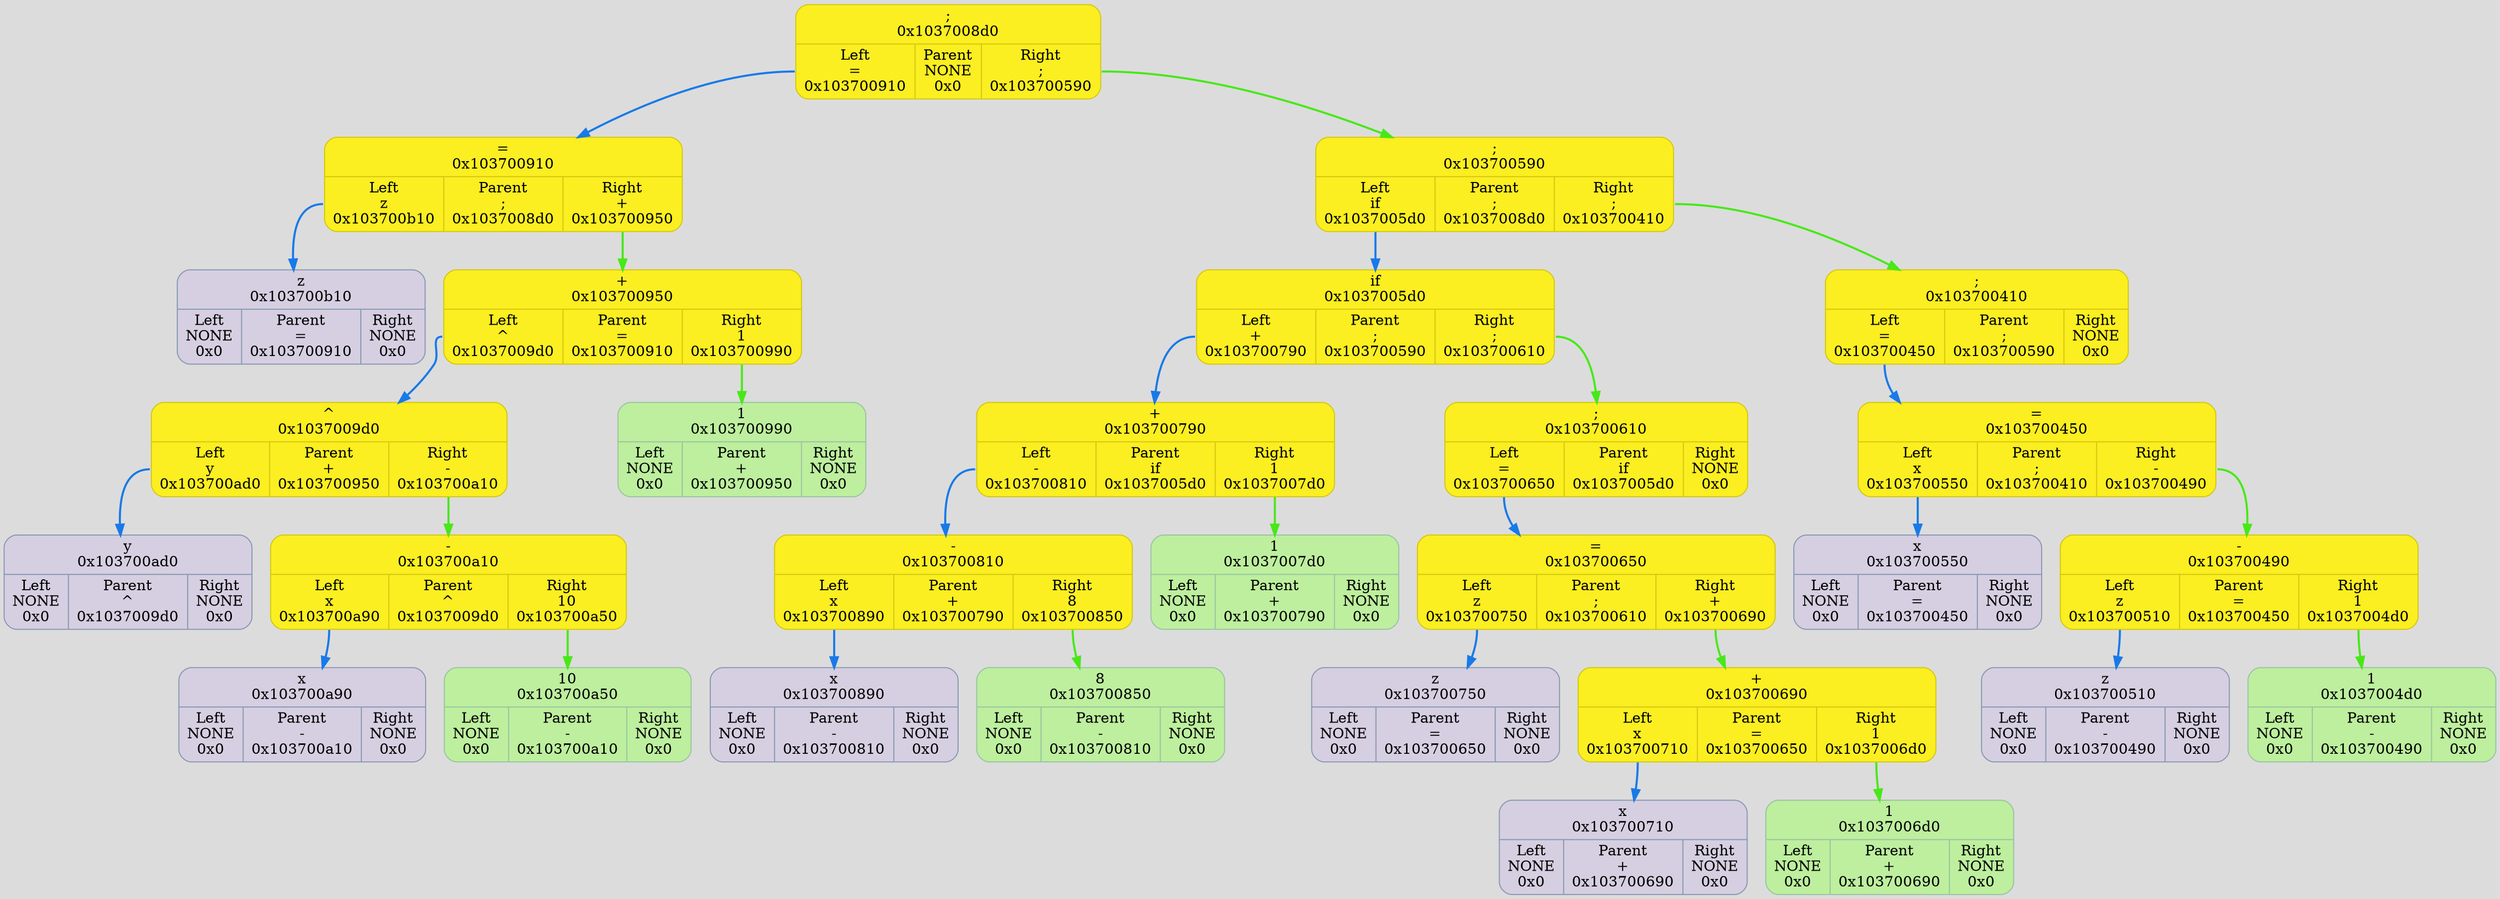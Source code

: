 digraph {
	fontname = "UbuntuMono";
	bgcolor = "#DCDCDC";

	node0x1037008d0 [ shape = Mrecord; style = filled; fillcolor = "#FBEE21"; color = "#D3C70D"; fontcolor = "#000000"; label = " { ;\n0x1037008d0 | { <left> Left\n=\n0x103700910 | Parent\nNONE\n0x0 | <right> Right\n;\n0x103700590 } } "; ];
	node0x1037008d0:<left> -> node0x103700910 [ style = "bold"; color = "#187AE8"; label = ""; ];
	node0x103700910 [ shape = Mrecord; style = filled; fillcolor = "#FBEE21"; color = "#D3C70D"; fontcolor = "#000000"; label = " { =\n0x103700910 | { <left> Left\nz\n0x103700b10 | Parent\n;\n0x1037008d0 | <right> Right\n+\n0x103700950 } } "; ];
	node0x103700910:<left> -> node0x103700b10 [ style = "bold"; color = "#187AE8"; label = ""; ];
	node0x103700b10 [ shape = Mrecord; style = filled; fillcolor = "#D5CFE1"; color = "#8797b2"; fontcolor = "#000000"; label = " { z\n0x103700b10 | { <left> Left\nNONE\n0x0 | Parent\n=\n0x103700910 | <right> Right\nNONE\n0x0 } } "; ];
	node0x103700950 [ shape = Mrecord; style = filled; fillcolor = "#FBEE21"; color = "#D3C70D"; fontcolor = "#000000"; label = " { +\n0x103700950 | { <left> Left\n^\n0x1037009d0 | Parent\n=\n0x103700910 | <right> Right\n1\n0x103700990 } } "; ];
	node0x103700950:<left> -> node0x1037009d0 [ style = "bold"; color = "#187AE8"; label = ""; ];
	node0x1037009d0 [ shape = Mrecord; style = filled; fillcolor = "#FBEE21"; color = "#D3C70D"; fontcolor = "#000000"; label = " { ^\n0x1037009d0 | { <left> Left\ny\n0x103700ad0 | Parent\n+\n0x103700950 | <right> Right\n-\n0x103700a10 } } "; ];
	node0x1037009d0:<left> -> node0x103700ad0 [ style = "bold"; color = "#187AE8"; label = ""; ];
	node0x103700ad0 [ shape = Mrecord; style = filled; fillcolor = "#D5CFE1"; color = "#8797b2"; fontcolor = "#000000"; label = " { y\n0x103700ad0 | { <left> Left\nNONE\n0x0 | Parent\n^\n0x1037009d0 | <right> Right\nNONE\n0x0 } } "; ];
	node0x103700a10 [ shape = Mrecord; style = filled; fillcolor = "#FBEE21"; color = "#D3C70D"; fontcolor = "#000000"; label = " { -\n0x103700a10 | { <left> Left\nx\n0x103700a90 | Parent\n^\n0x1037009d0 | <right> Right\n10\n0x103700a50 } } "; ];
	node0x103700a10:<left> -> node0x103700a90 [ style = "bold"; color = "#187AE8"; label = ""; ];
	node0x103700a90 [ shape = Mrecord; style = filled; fillcolor = "#D5CFE1"; color = "#8797b2"; fontcolor = "#000000"; label = " { x\n0x103700a90 | { <left> Left\nNONE\n0x0 | Parent\n-\n0x103700a10 | <right> Right\nNONE\n0x0 } } "; ];
	node0x103700a50 [ shape = Mrecord; style = filled; fillcolor = "#BDEF9E"; color = "#99c2a2"; fontcolor = "#000000"; label = " { 10\n0x103700a50 | { <left> Left\nNONE\n0x0 | Parent\n-\n0x103700a10 | <right> Right\nNONE\n0x0 } } "; ];
	node0x103700a10:<right> -> node0x103700a50 [ style = "bold"; color = "#48E818"; label = ""; ];
	node0x1037009d0:<right> -> node0x103700a10 [ style = "bold"; color = "#48E818"; label = ""; ];
	node0x103700990 [ shape = Mrecord; style = filled; fillcolor = "#BDEF9E"; color = "#99c2a2"; fontcolor = "#000000"; label = " { 1\n0x103700990 | { <left> Left\nNONE\n0x0 | Parent\n+\n0x103700950 | <right> Right\nNONE\n0x0 } } "; ];
	node0x103700950:<right> -> node0x103700990 [ style = "bold"; color = "#48E818"; label = ""; ];
	node0x103700910:<right> -> node0x103700950 [ style = "bold"; color = "#48E818"; label = ""; ];
	node0x103700590 [ shape = Mrecord; style = filled; fillcolor = "#FBEE21"; color = "#D3C70D"; fontcolor = "#000000"; label = " { ;\n0x103700590 | { <left> Left\nif\n0x1037005d0 | Parent\n;\n0x1037008d0 | <right> Right\n;\n0x103700410 } } "; ];
	node0x103700590:<left> -> node0x1037005d0 [ style = "bold"; color = "#187AE8"; label = ""; ];
	node0x1037005d0 [ shape = Mrecord; style = filled; fillcolor = "#FBEE21"; color = "#D3C70D"; fontcolor = "#000000"; label = " { if\n0x1037005d0 | { <left> Left\n+\n0x103700790 | Parent\n;\n0x103700590 | <right> Right\n;\n0x103700610 } } "; ];
	node0x1037005d0:<left> -> node0x103700790 [ style = "bold"; color = "#187AE8"; label = ""; ];
	node0x103700790 [ shape = Mrecord; style = filled; fillcolor = "#FBEE21"; color = "#D3C70D"; fontcolor = "#000000"; label = " { +\n0x103700790 | { <left> Left\n-\n0x103700810 | Parent\nif\n0x1037005d0 | <right> Right\n1\n0x1037007d0 } } "; ];
	node0x103700790:<left> -> node0x103700810 [ style = "bold"; color = "#187AE8"; label = ""; ];
	node0x103700810 [ shape = Mrecord; style = filled; fillcolor = "#FBEE21"; color = "#D3C70D"; fontcolor = "#000000"; label = " { -\n0x103700810 | { <left> Left\nx\n0x103700890 | Parent\n+\n0x103700790 | <right> Right\n8\n0x103700850 } } "; ];
	node0x103700810:<left> -> node0x103700890 [ style = "bold"; color = "#187AE8"; label = ""; ];
	node0x103700890 [ shape = Mrecord; style = filled; fillcolor = "#D5CFE1"; color = "#8797b2"; fontcolor = "#000000"; label = " { x\n0x103700890 | { <left> Left\nNONE\n0x0 | Parent\n-\n0x103700810 | <right> Right\nNONE\n0x0 } } "; ];
	node0x103700850 [ shape = Mrecord; style = filled; fillcolor = "#BDEF9E"; color = "#99c2a2"; fontcolor = "#000000"; label = " { 8\n0x103700850 | { <left> Left\nNONE\n0x0 | Parent\n-\n0x103700810 | <right> Right\nNONE\n0x0 } } "; ];
	node0x103700810:<right> -> node0x103700850 [ style = "bold"; color = "#48E818"; label = ""; ];
	node0x1037007d0 [ shape = Mrecord; style = filled; fillcolor = "#BDEF9E"; color = "#99c2a2"; fontcolor = "#000000"; label = " { 1\n0x1037007d0 | { <left> Left\nNONE\n0x0 | Parent\n+\n0x103700790 | <right> Right\nNONE\n0x0 } } "; ];
	node0x103700790:<right> -> node0x1037007d0 [ style = "bold"; color = "#48E818"; label = ""; ];
	node0x103700610 [ shape = Mrecord; style = filled; fillcolor = "#FBEE21"; color = "#D3C70D"; fontcolor = "#000000"; label = " { ;\n0x103700610 | { <left> Left\n=\n0x103700650 | Parent\nif\n0x1037005d0 | <right> Right\nNONE\n0x0 } } "; ];
	node0x103700610:<left> -> node0x103700650 [ style = "bold"; color = "#187AE8"; label = ""; ];
	node0x103700650 [ shape = Mrecord; style = filled; fillcolor = "#FBEE21"; color = "#D3C70D"; fontcolor = "#000000"; label = " { =\n0x103700650 | { <left> Left\nz\n0x103700750 | Parent\n;\n0x103700610 | <right> Right\n+\n0x103700690 } } "; ];
	node0x103700650:<left> -> node0x103700750 [ style = "bold"; color = "#187AE8"; label = ""; ];
	node0x103700750 [ shape = Mrecord; style = filled; fillcolor = "#D5CFE1"; color = "#8797b2"; fontcolor = "#000000"; label = " { z\n0x103700750 | { <left> Left\nNONE\n0x0 | Parent\n=\n0x103700650 | <right> Right\nNONE\n0x0 } } "; ];
	node0x103700690 [ shape = Mrecord; style = filled; fillcolor = "#FBEE21"; color = "#D3C70D"; fontcolor = "#000000"; label = " { +\n0x103700690 | { <left> Left\nx\n0x103700710 | Parent\n=\n0x103700650 | <right> Right\n1\n0x1037006d0 } } "; ];
	node0x103700690:<left> -> node0x103700710 [ style = "bold"; color = "#187AE8"; label = ""; ];
	node0x103700710 [ shape = Mrecord; style = filled; fillcolor = "#D5CFE1"; color = "#8797b2"; fontcolor = "#000000"; label = " { x\n0x103700710 | { <left> Left\nNONE\n0x0 | Parent\n+\n0x103700690 | <right> Right\nNONE\n0x0 } } "; ];
	node0x1037006d0 [ shape = Mrecord; style = filled; fillcolor = "#BDEF9E"; color = "#99c2a2"; fontcolor = "#000000"; label = " { 1\n0x1037006d0 | { <left> Left\nNONE\n0x0 | Parent\n+\n0x103700690 | <right> Right\nNONE\n0x0 } } "; ];
	node0x103700690:<right> -> node0x1037006d0 [ style = "bold"; color = "#48E818"; label = ""; ];
	node0x103700650:<right> -> node0x103700690 [ style = "bold"; color = "#48E818"; label = ""; ];
	node0x1037005d0:<right> -> node0x103700610 [ style = "bold"; color = "#48E818"; label = ""; ];
	node0x103700410 [ shape = Mrecord; style = filled; fillcolor = "#FBEE21"; color = "#D3C70D"; fontcolor = "#000000"; label = " { ;\n0x103700410 | { <left> Left\n=\n0x103700450 | Parent\n;\n0x103700590 | <right> Right\nNONE\n0x0 } } "; ];
	node0x103700410:<left> -> node0x103700450 [ style = "bold"; color = "#187AE8"; label = ""; ];
	node0x103700450 [ shape = Mrecord; style = filled; fillcolor = "#FBEE21"; color = "#D3C70D"; fontcolor = "#000000"; label = " { =\n0x103700450 | { <left> Left\nx\n0x103700550 | Parent\n;\n0x103700410 | <right> Right\n-\n0x103700490 } } "; ];
	node0x103700450:<left> -> node0x103700550 [ style = "bold"; color = "#187AE8"; label = ""; ];
	node0x103700550 [ shape = Mrecord; style = filled; fillcolor = "#D5CFE1"; color = "#8797b2"; fontcolor = "#000000"; label = " { x\n0x103700550 | { <left> Left\nNONE\n0x0 | Parent\n=\n0x103700450 | <right> Right\nNONE\n0x0 } } "; ];
	node0x103700490 [ shape = Mrecord; style = filled; fillcolor = "#FBEE21"; color = "#D3C70D"; fontcolor = "#000000"; label = " { -\n0x103700490 | { <left> Left\nz\n0x103700510 | Parent\n=\n0x103700450 | <right> Right\n1\n0x1037004d0 } } "; ];
	node0x103700490:<left> -> node0x103700510 [ style = "bold"; color = "#187AE8"; label = ""; ];
	node0x103700510 [ shape = Mrecord; style = filled; fillcolor = "#D5CFE1"; color = "#8797b2"; fontcolor = "#000000"; label = " { z\n0x103700510 | { <left> Left\nNONE\n0x0 | Parent\n-\n0x103700490 | <right> Right\nNONE\n0x0 } } "; ];
	node0x1037004d0 [ shape = Mrecord; style = filled; fillcolor = "#BDEF9E"; color = "#99c2a2"; fontcolor = "#000000"; label = " { 1\n0x1037004d0 | { <left> Left\nNONE\n0x0 | Parent\n-\n0x103700490 | <right> Right\nNONE\n0x0 } } "; ];
	node0x103700490:<right> -> node0x1037004d0 [ style = "bold"; color = "#48E818"; label = ""; ];
	node0x103700450:<right> -> node0x103700490 [ style = "bold"; color = "#48E818"; label = ""; ];
	node0x103700590:<right> -> node0x103700410 [ style = "bold"; color = "#48E818"; label = ""; ];
	node0x1037008d0:<right> -> node0x103700590 [ style = "bold"; color = "#48E818"; label = ""; ];
}
